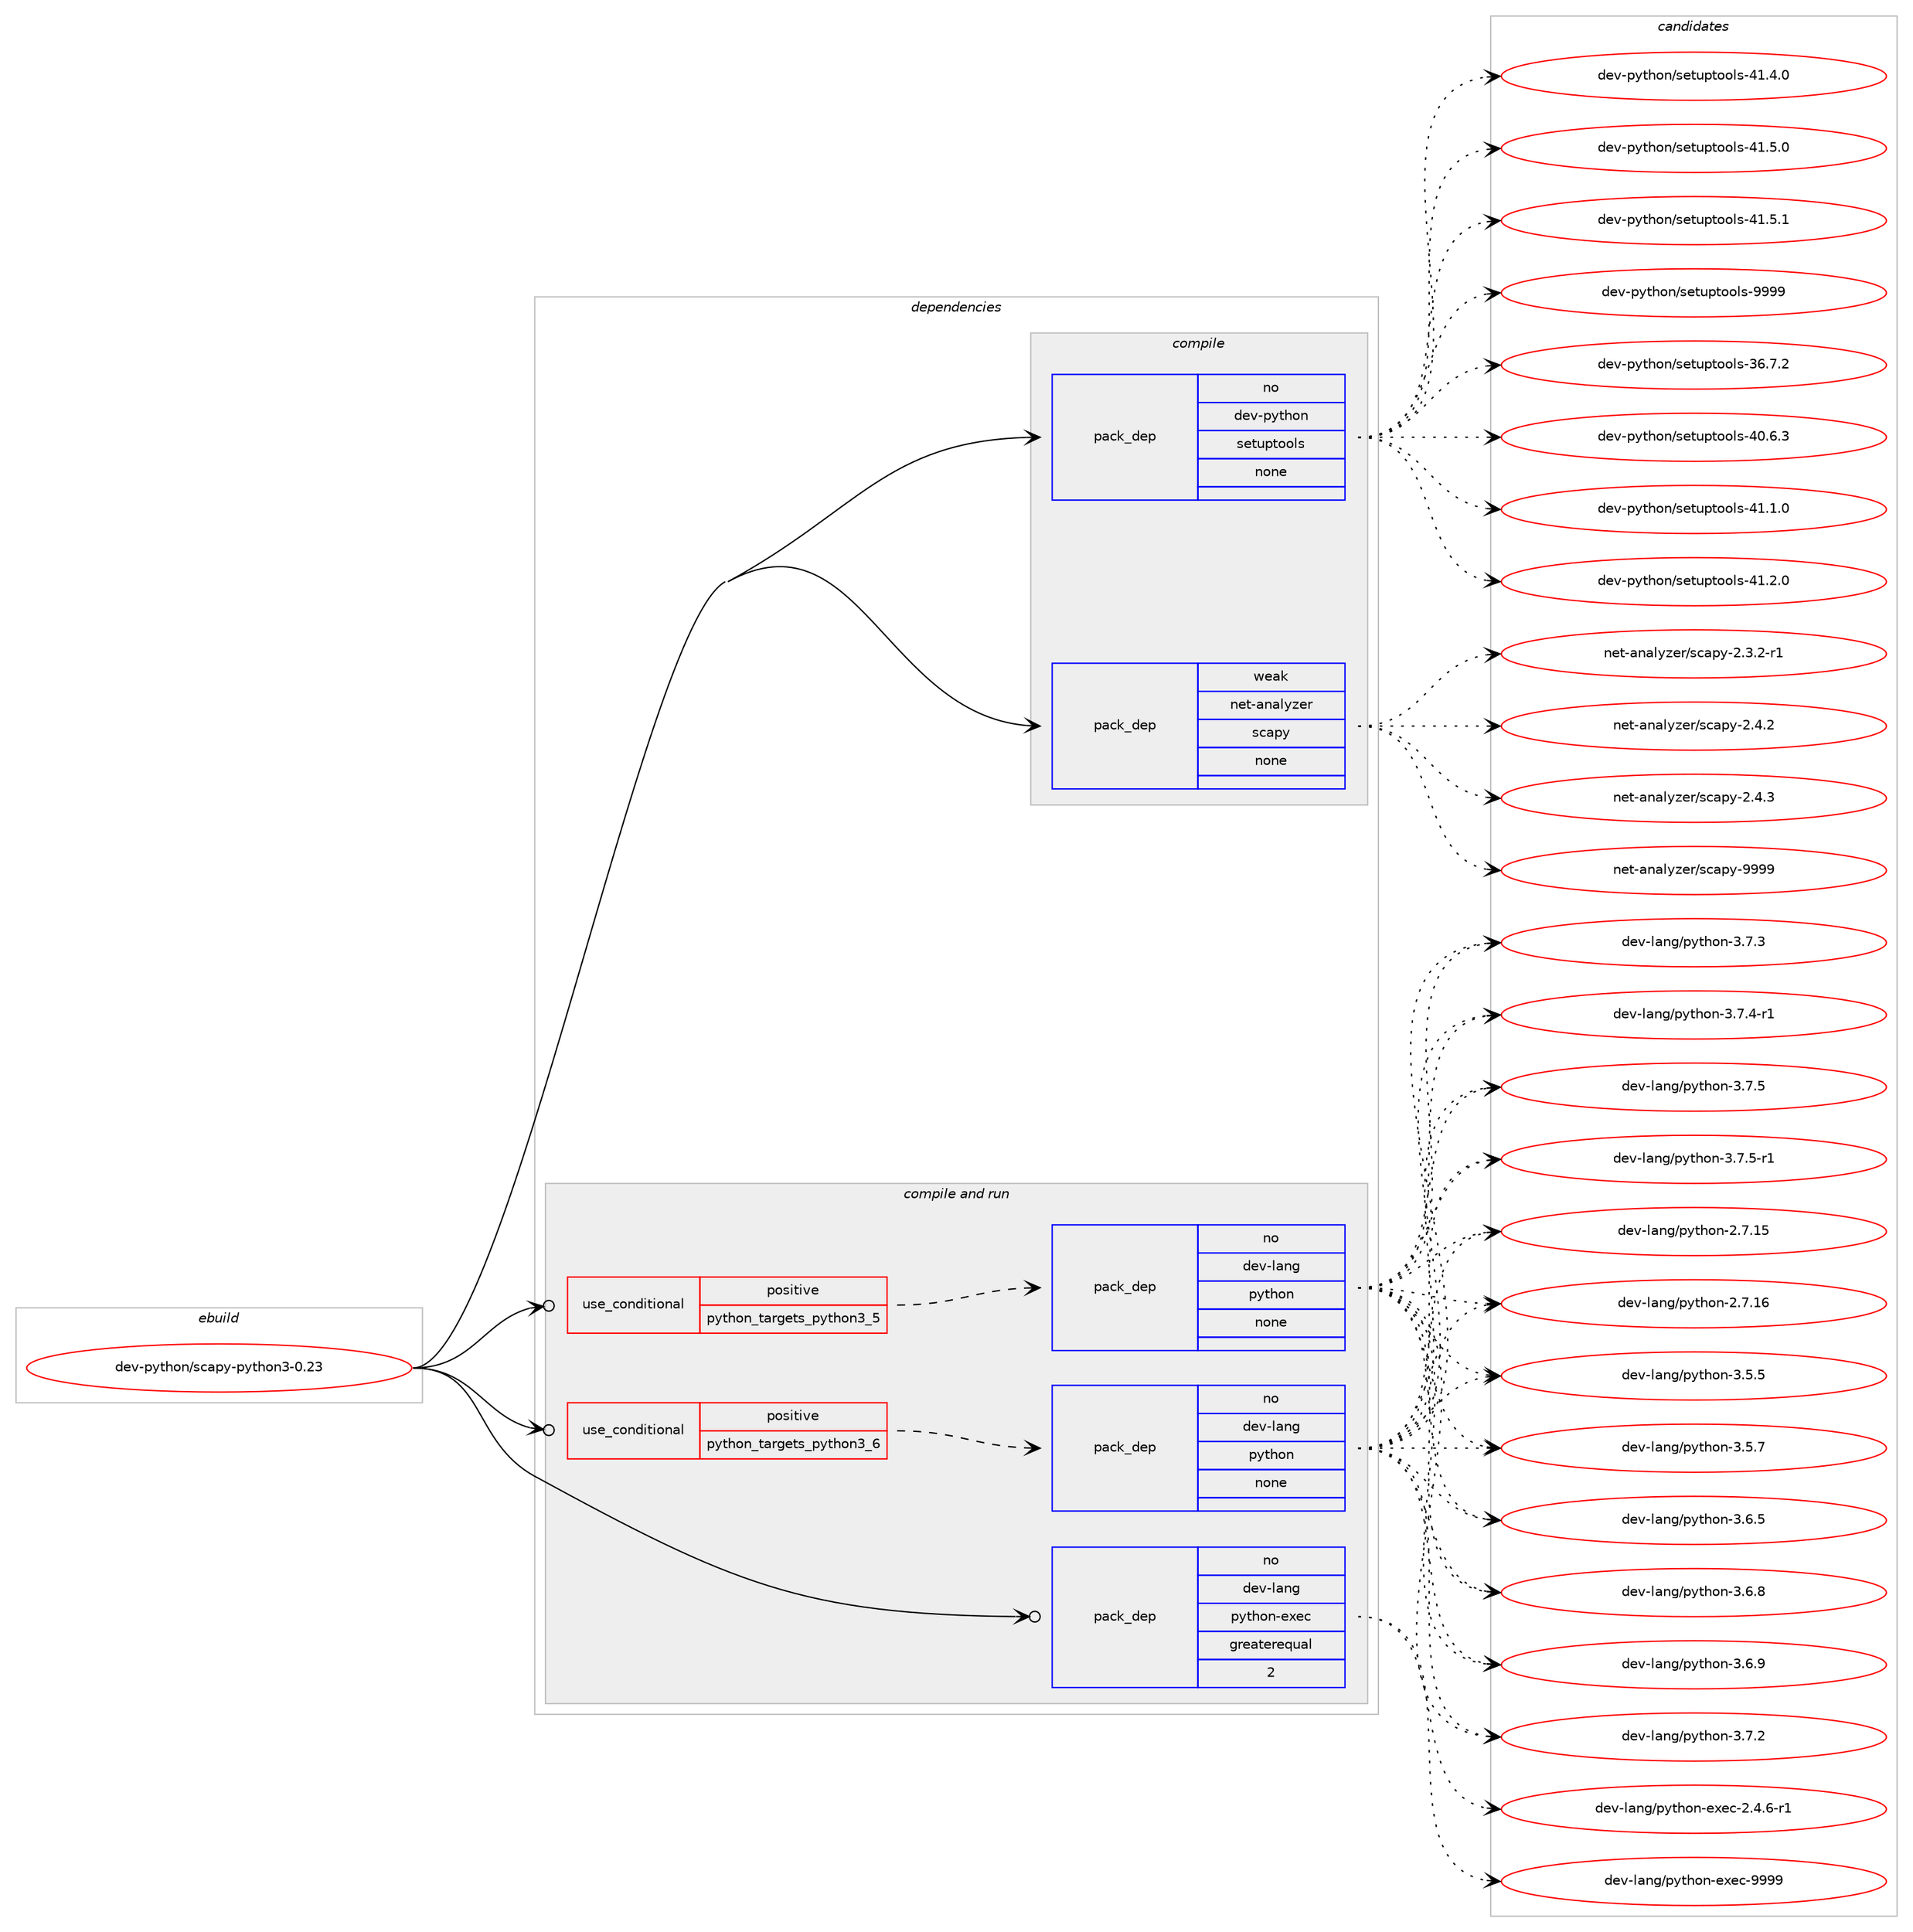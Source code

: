 digraph prolog {

# *************
# Graph options
# *************

newrank=true;
concentrate=true;
compound=true;
graph [rankdir=LR,fontname=Helvetica,fontsize=10,ranksep=1.5];#, ranksep=2.5, nodesep=0.2];
edge  [arrowhead=vee];
node  [fontname=Helvetica,fontsize=10];

# **********
# The ebuild
# **********

subgraph cluster_leftcol {
color=gray;
rank=same;
label=<<i>ebuild</i>>;
id [label="dev-python/scapy-python3-0.23", color=red, width=4, href="../dev-python/scapy-python3-0.23.svg"];
}

# ****************
# The dependencies
# ****************

subgraph cluster_midcol {
color=gray;
label=<<i>dependencies</i>>;
subgraph cluster_compile {
fillcolor="#eeeeee";
style=filled;
label=<<i>compile</i>>;
subgraph pack475426 {
dependency636332 [label=<<TABLE BORDER="0" CELLBORDER="1" CELLSPACING="0" CELLPADDING="4" WIDTH="220"><TR><TD ROWSPAN="6" CELLPADDING="30">pack_dep</TD></TR><TR><TD WIDTH="110">no</TD></TR><TR><TD>dev-python</TD></TR><TR><TD>setuptools</TD></TR><TR><TD>none</TD></TR><TR><TD></TD></TR></TABLE>>, shape=none, color=blue];
}
id:e -> dependency636332:w [weight=20,style="solid",arrowhead="vee"];
subgraph pack475427 {
dependency636333 [label=<<TABLE BORDER="0" CELLBORDER="1" CELLSPACING="0" CELLPADDING="4" WIDTH="220"><TR><TD ROWSPAN="6" CELLPADDING="30">pack_dep</TD></TR><TR><TD WIDTH="110">weak</TD></TR><TR><TD>net-analyzer</TD></TR><TR><TD>scapy</TD></TR><TR><TD>none</TD></TR><TR><TD></TD></TR></TABLE>>, shape=none, color=blue];
}
id:e -> dependency636333:w [weight=20,style="solid",arrowhead="vee"];
}
subgraph cluster_compileandrun {
fillcolor="#eeeeee";
style=filled;
label=<<i>compile and run</i>>;
subgraph cond149025 {
dependency636334 [label=<<TABLE BORDER="0" CELLBORDER="1" CELLSPACING="0" CELLPADDING="4"><TR><TD ROWSPAN="3" CELLPADDING="10">use_conditional</TD></TR><TR><TD>positive</TD></TR><TR><TD>python_targets_python3_5</TD></TR></TABLE>>, shape=none, color=red];
subgraph pack475428 {
dependency636335 [label=<<TABLE BORDER="0" CELLBORDER="1" CELLSPACING="0" CELLPADDING="4" WIDTH="220"><TR><TD ROWSPAN="6" CELLPADDING="30">pack_dep</TD></TR><TR><TD WIDTH="110">no</TD></TR><TR><TD>dev-lang</TD></TR><TR><TD>python</TD></TR><TR><TD>none</TD></TR><TR><TD></TD></TR></TABLE>>, shape=none, color=blue];
}
dependency636334:e -> dependency636335:w [weight=20,style="dashed",arrowhead="vee"];
}
id:e -> dependency636334:w [weight=20,style="solid",arrowhead="odotvee"];
subgraph cond149026 {
dependency636336 [label=<<TABLE BORDER="0" CELLBORDER="1" CELLSPACING="0" CELLPADDING="4"><TR><TD ROWSPAN="3" CELLPADDING="10">use_conditional</TD></TR><TR><TD>positive</TD></TR><TR><TD>python_targets_python3_6</TD></TR></TABLE>>, shape=none, color=red];
subgraph pack475429 {
dependency636337 [label=<<TABLE BORDER="0" CELLBORDER="1" CELLSPACING="0" CELLPADDING="4" WIDTH="220"><TR><TD ROWSPAN="6" CELLPADDING="30">pack_dep</TD></TR><TR><TD WIDTH="110">no</TD></TR><TR><TD>dev-lang</TD></TR><TR><TD>python</TD></TR><TR><TD>none</TD></TR><TR><TD></TD></TR></TABLE>>, shape=none, color=blue];
}
dependency636336:e -> dependency636337:w [weight=20,style="dashed",arrowhead="vee"];
}
id:e -> dependency636336:w [weight=20,style="solid",arrowhead="odotvee"];
subgraph pack475430 {
dependency636338 [label=<<TABLE BORDER="0" CELLBORDER="1" CELLSPACING="0" CELLPADDING="4" WIDTH="220"><TR><TD ROWSPAN="6" CELLPADDING="30">pack_dep</TD></TR><TR><TD WIDTH="110">no</TD></TR><TR><TD>dev-lang</TD></TR><TR><TD>python-exec</TD></TR><TR><TD>greaterequal</TD></TR><TR><TD>2</TD></TR></TABLE>>, shape=none, color=blue];
}
id:e -> dependency636338:w [weight=20,style="solid",arrowhead="odotvee"];
}
subgraph cluster_run {
fillcolor="#eeeeee";
style=filled;
label=<<i>run</i>>;
}
}

# **************
# The candidates
# **************

subgraph cluster_choices {
rank=same;
color=gray;
label=<<i>candidates</i>>;

subgraph choice475426 {
color=black;
nodesep=1;
choice100101118451121211161041111104711510111611711211611111110811545515446554650 [label="dev-python/setuptools-36.7.2", color=red, width=4,href="../dev-python/setuptools-36.7.2.svg"];
choice100101118451121211161041111104711510111611711211611111110811545524846544651 [label="dev-python/setuptools-40.6.3", color=red, width=4,href="../dev-python/setuptools-40.6.3.svg"];
choice100101118451121211161041111104711510111611711211611111110811545524946494648 [label="dev-python/setuptools-41.1.0", color=red, width=4,href="../dev-python/setuptools-41.1.0.svg"];
choice100101118451121211161041111104711510111611711211611111110811545524946504648 [label="dev-python/setuptools-41.2.0", color=red, width=4,href="../dev-python/setuptools-41.2.0.svg"];
choice100101118451121211161041111104711510111611711211611111110811545524946524648 [label="dev-python/setuptools-41.4.0", color=red, width=4,href="../dev-python/setuptools-41.4.0.svg"];
choice100101118451121211161041111104711510111611711211611111110811545524946534648 [label="dev-python/setuptools-41.5.0", color=red, width=4,href="../dev-python/setuptools-41.5.0.svg"];
choice100101118451121211161041111104711510111611711211611111110811545524946534649 [label="dev-python/setuptools-41.5.1", color=red, width=4,href="../dev-python/setuptools-41.5.1.svg"];
choice10010111845112121116104111110471151011161171121161111111081154557575757 [label="dev-python/setuptools-9999", color=red, width=4,href="../dev-python/setuptools-9999.svg"];
dependency636332:e -> choice100101118451121211161041111104711510111611711211611111110811545515446554650:w [style=dotted,weight="100"];
dependency636332:e -> choice100101118451121211161041111104711510111611711211611111110811545524846544651:w [style=dotted,weight="100"];
dependency636332:e -> choice100101118451121211161041111104711510111611711211611111110811545524946494648:w [style=dotted,weight="100"];
dependency636332:e -> choice100101118451121211161041111104711510111611711211611111110811545524946504648:w [style=dotted,weight="100"];
dependency636332:e -> choice100101118451121211161041111104711510111611711211611111110811545524946524648:w [style=dotted,weight="100"];
dependency636332:e -> choice100101118451121211161041111104711510111611711211611111110811545524946534648:w [style=dotted,weight="100"];
dependency636332:e -> choice100101118451121211161041111104711510111611711211611111110811545524946534649:w [style=dotted,weight="100"];
dependency636332:e -> choice10010111845112121116104111110471151011161171121161111111081154557575757:w [style=dotted,weight="100"];
}
subgraph choice475427 {
color=black;
nodesep=1;
choice1101011164597110971081211221011144711599971121214550465146504511449 [label="net-analyzer/scapy-2.3.2-r1", color=red, width=4,href="../net-analyzer/scapy-2.3.2-r1.svg"];
choice110101116459711097108121122101114471159997112121455046524650 [label="net-analyzer/scapy-2.4.2", color=red, width=4,href="../net-analyzer/scapy-2.4.2.svg"];
choice110101116459711097108121122101114471159997112121455046524651 [label="net-analyzer/scapy-2.4.3", color=red, width=4,href="../net-analyzer/scapy-2.4.3.svg"];
choice1101011164597110971081211221011144711599971121214557575757 [label="net-analyzer/scapy-9999", color=red, width=4,href="../net-analyzer/scapy-9999.svg"];
dependency636333:e -> choice1101011164597110971081211221011144711599971121214550465146504511449:w [style=dotted,weight="100"];
dependency636333:e -> choice110101116459711097108121122101114471159997112121455046524650:w [style=dotted,weight="100"];
dependency636333:e -> choice110101116459711097108121122101114471159997112121455046524651:w [style=dotted,weight="100"];
dependency636333:e -> choice1101011164597110971081211221011144711599971121214557575757:w [style=dotted,weight="100"];
}
subgraph choice475428 {
color=black;
nodesep=1;
choice10010111845108971101034711212111610411111045504655464953 [label="dev-lang/python-2.7.15", color=red, width=4,href="../dev-lang/python-2.7.15.svg"];
choice10010111845108971101034711212111610411111045504655464954 [label="dev-lang/python-2.7.16", color=red, width=4,href="../dev-lang/python-2.7.16.svg"];
choice100101118451089711010347112121116104111110455146534653 [label="dev-lang/python-3.5.5", color=red, width=4,href="../dev-lang/python-3.5.5.svg"];
choice100101118451089711010347112121116104111110455146534655 [label="dev-lang/python-3.5.7", color=red, width=4,href="../dev-lang/python-3.5.7.svg"];
choice100101118451089711010347112121116104111110455146544653 [label="dev-lang/python-3.6.5", color=red, width=4,href="../dev-lang/python-3.6.5.svg"];
choice100101118451089711010347112121116104111110455146544656 [label="dev-lang/python-3.6.8", color=red, width=4,href="../dev-lang/python-3.6.8.svg"];
choice100101118451089711010347112121116104111110455146544657 [label="dev-lang/python-3.6.9", color=red, width=4,href="../dev-lang/python-3.6.9.svg"];
choice100101118451089711010347112121116104111110455146554650 [label="dev-lang/python-3.7.2", color=red, width=4,href="../dev-lang/python-3.7.2.svg"];
choice100101118451089711010347112121116104111110455146554651 [label="dev-lang/python-3.7.3", color=red, width=4,href="../dev-lang/python-3.7.3.svg"];
choice1001011184510897110103471121211161041111104551465546524511449 [label="dev-lang/python-3.7.4-r1", color=red, width=4,href="../dev-lang/python-3.7.4-r1.svg"];
choice100101118451089711010347112121116104111110455146554653 [label="dev-lang/python-3.7.5", color=red, width=4,href="../dev-lang/python-3.7.5.svg"];
choice1001011184510897110103471121211161041111104551465546534511449 [label="dev-lang/python-3.7.5-r1", color=red, width=4,href="../dev-lang/python-3.7.5-r1.svg"];
dependency636335:e -> choice10010111845108971101034711212111610411111045504655464953:w [style=dotted,weight="100"];
dependency636335:e -> choice10010111845108971101034711212111610411111045504655464954:w [style=dotted,weight="100"];
dependency636335:e -> choice100101118451089711010347112121116104111110455146534653:w [style=dotted,weight="100"];
dependency636335:e -> choice100101118451089711010347112121116104111110455146534655:w [style=dotted,weight="100"];
dependency636335:e -> choice100101118451089711010347112121116104111110455146544653:w [style=dotted,weight="100"];
dependency636335:e -> choice100101118451089711010347112121116104111110455146544656:w [style=dotted,weight="100"];
dependency636335:e -> choice100101118451089711010347112121116104111110455146544657:w [style=dotted,weight="100"];
dependency636335:e -> choice100101118451089711010347112121116104111110455146554650:w [style=dotted,weight="100"];
dependency636335:e -> choice100101118451089711010347112121116104111110455146554651:w [style=dotted,weight="100"];
dependency636335:e -> choice1001011184510897110103471121211161041111104551465546524511449:w [style=dotted,weight="100"];
dependency636335:e -> choice100101118451089711010347112121116104111110455146554653:w [style=dotted,weight="100"];
dependency636335:e -> choice1001011184510897110103471121211161041111104551465546534511449:w [style=dotted,weight="100"];
}
subgraph choice475429 {
color=black;
nodesep=1;
choice10010111845108971101034711212111610411111045504655464953 [label="dev-lang/python-2.7.15", color=red, width=4,href="../dev-lang/python-2.7.15.svg"];
choice10010111845108971101034711212111610411111045504655464954 [label="dev-lang/python-2.7.16", color=red, width=4,href="../dev-lang/python-2.7.16.svg"];
choice100101118451089711010347112121116104111110455146534653 [label="dev-lang/python-3.5.5", color=red, width=4,href="../dev-lang/python-3.5.5.svg"];
choice100101118451089711010347112121116104111110455146534655 [label="dev-lang/python-3.5.7", color=red, width=4,href="../dev-lang/python-3.5.7.svg"];
choice100101118451089711010347112121116104111110455146544653 [label="dev-lang/python-3.6.5", color=red, width=4,href="../dev-lang/python-3.6.5.svg"];
choice100101118451089711010347112121116104111110455146544656 [label="dev-lang/python-3.6.8", color=red, width=4,href="../dev-lang/python-3.6.8.svg"];
choice100101118451089711010347112121116104111110455146544657 [label="dev-lang/python-3.6.9", color=red, width=4,href="../dev-lang/python-3.6.9.svg"];
choice100101118451089711010347112121116104111110455146554650 [label="dev-lang/python-3.7.2", color=red, width=4,href="../dev-lang/python-3.7.2.svg"];
choice100101118451089711010347112121116104111110455146554651 [label="dev-lang/python-3.7.3", color=red, width=4,href="../dev-lang/python-3.7.3.svg"];
choice1001011184510897110103471121211161041111104551465546524511449 [label="dev-lang/python-3.7.4-r1", color=red, width=4,href="../dev-lang/python-3.7.4-r1.svg"];
choice100101118451089711010347112121116104111110455146554653 [label="dev-lang/python-3.7.5", color=red, width=4,href="../dev-lang/python-3.7.5.svg"];
choice1001011184510897110103471121211161041111104551465546534511449 [label="dev-lang/python-3.7.5-r1", color=red, width=4,href="../dev-lang/python-3.7.5-r1.svg"];
dependency636337:e -> choice10010111845108971101034711212111610411111045504655464953:w [style=dotted,weight="100"];
dependency636337:e -> choice10010111845108971101034711212111610411111045504655464954:w [style=dotted,weight="100"];
dependency636337:e -> choice100101118451089711010347112121116104111110455146534653:w [style=dotted,weight="100"];
dependency636337:e -> choice100101118451089711010347112121116104111110455146534655:w [style=dotted,weight="100"];
dependency636337:e -> choice100101118451089711010347112121116104111110455146544653:w [style=dotted,weight="100"];
dependency636337:e -> choice100101118451089711010347112121116104111110455146544656:w [style=dotted,weight="100"];
dependency636337:e -> choice100101118451089711010347112121116104111110455146544657:w [style=dotted,weight="100"];
dependency636337:e -> choice100101118451089711010347112121116104111110455146554650:w [style=dotted,weight="100"];
dependency636337:e -> choice100101118451089711010347112121116104111110455146554651:w [style=dotted,weight="100"];
dependency636337:e -> choice1001011184510897110103471121211161041111104551465546524511449:w [style=dotted,weight="100"];
dependency636337:e -> choice100101118451089711010347112121116104111110455146554653:w [style=dotted,weight="100"];
dependency636337:e -> choice1001011184510897110103471121211161041111104551465546534511449:w [style=dotted,weight="100"];
}
subgraph choice475430 {
color=black;
nodesep=1;
choice10010111845108971101034711212111610411111045101120101994550465246544511449 [label="dev-lang/python-exec-2.4.6-r1", color=red, width=4,href="../dev-lang/python-exec-2.4.6-r1.svg"];
choice10010111845108971101034711212111610411111045101120101994557575757 [label="dev-lang/python-exec-9999", color=red, width=4,href="../dev-lang/python-exec-9999.svg"];
dependency636338:e -> choice10010111845108971101034711212111610411111045101120101994550465246544511449:w [style=dotted,weight="100"];
dependency636338:e -> choice10010111845108971101034711212111610411111045101120101994557575757:w [style=dotted,weight="100"];
}
}

}

